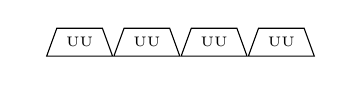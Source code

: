 \usetikzlibrary{shapes.geometric,positioning}

\newcommand{\band}[4][]{
    \node [trapezium, trapezium angle=70, draw, anchor=base west] (#3) at ([xshift=2.5pt]#2.base east) {#4};
}

\begin{tikzpicture}
    % anchor node
    \node [trapezium, trapezium angle=70, draw] (b1) at (0,0) {\tiny UU};

    \band{b1}{b2}{\tiny UU}
    \band{b2}{b3}{\tiny UU}
    \band{b3}{b4}{\tiny UU}

    % rest of nodes
    
\end{tikzpicture}